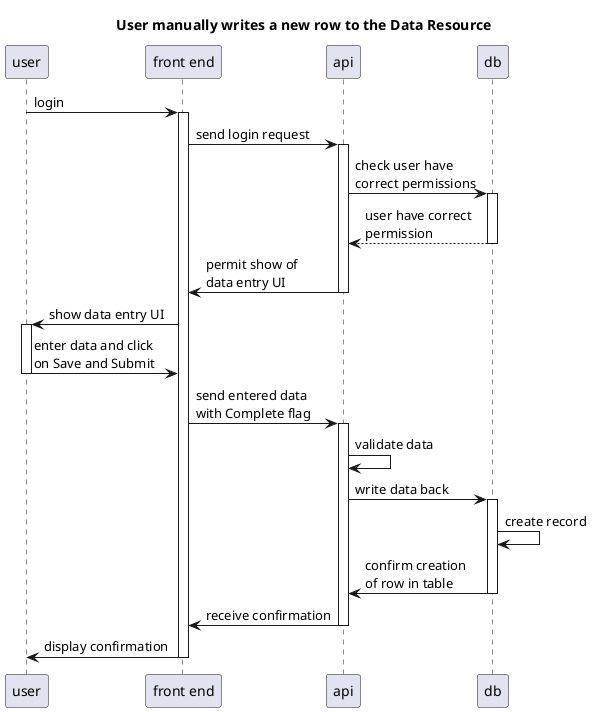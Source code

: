 @startuml

title : User manually writes a new row to the Data Resource

participant "user" as u
participant "front end" as f
participant "api" as api
participant "db" as db

u -> f ++: login
f -> api ++: send login request
api -> db ++: check user have \ncorrect permissions
return user have correct \npermission
api -> f --: permit show of  \ndata entry UI
f -> u ++: show data entry UI
u -> f --: enter data and click \non Save and Submit
f -> api ++: send entered data \nwith Complete flag
api -> api : validate data
api -> db ++: write data back
db -> db : create record
db -> api --: confirm creation \nof row in table
api -> f --: receive confirmation
f -> u --: display confirmation
@enduml

